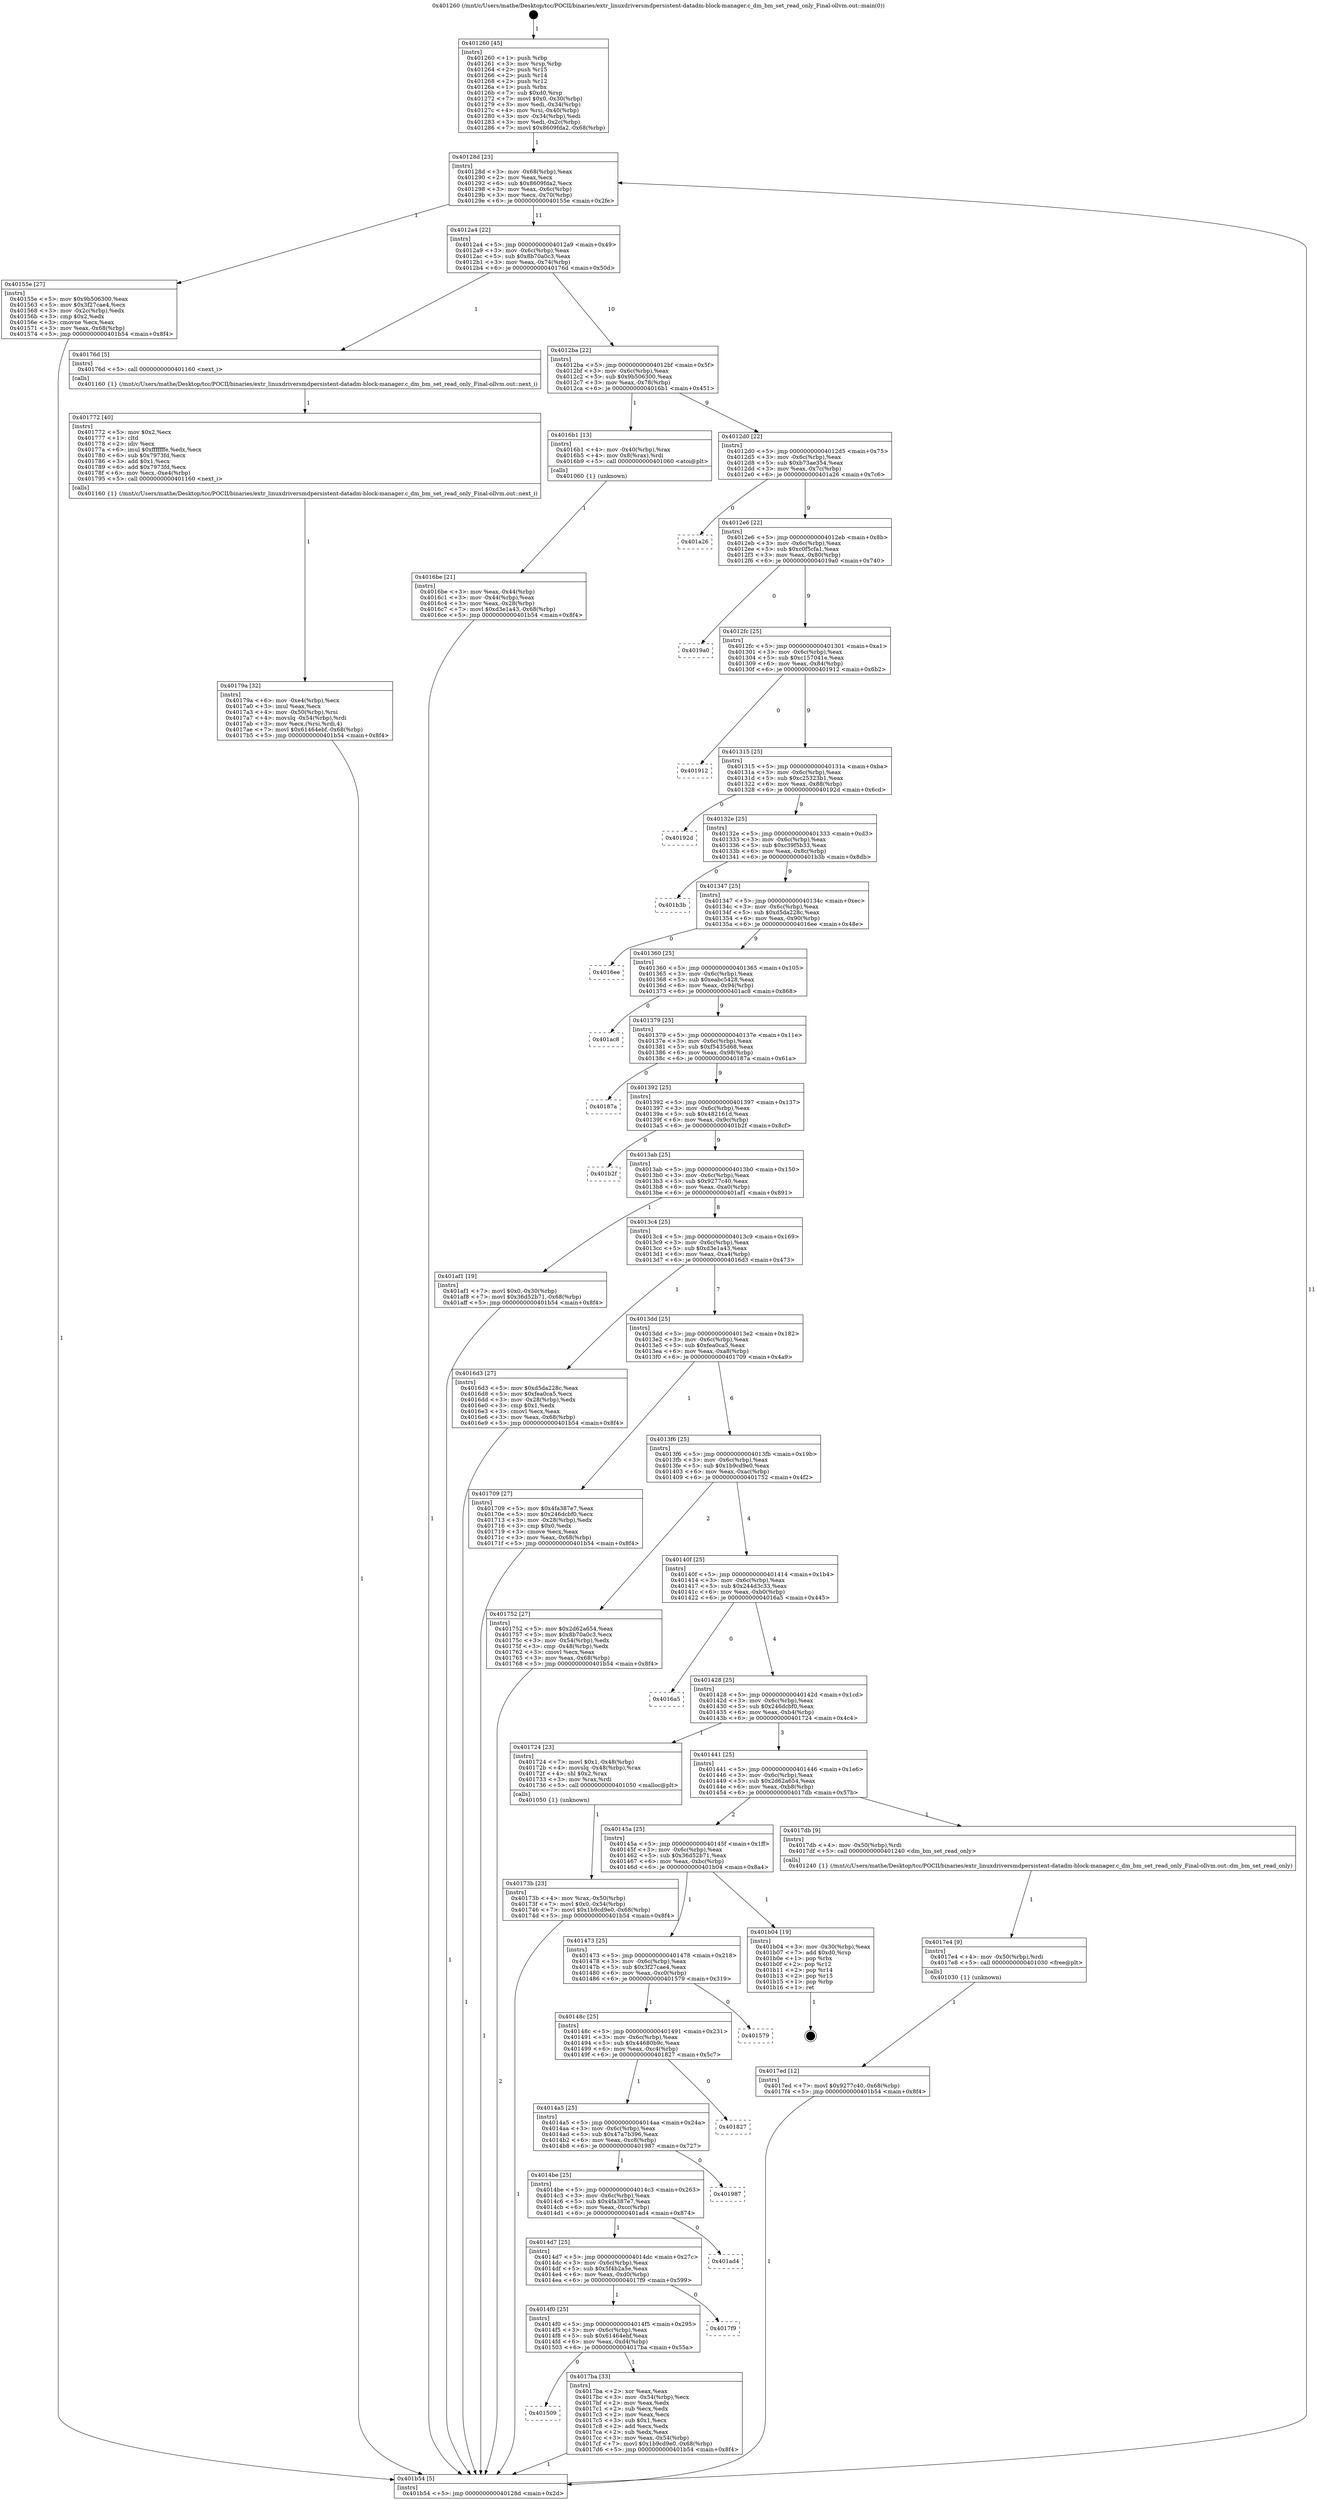 digraph "0x401260" {
  label = "0x401260 (/mnt/c/Users/mathe/Desktop/tcc/POCII/binaries/extr_linuxdriversmdpersistent-datadm-block-manager.c_dm_bm_set_read_only_Final-ollvm.out::main(0))"
  labelloc = "t"
  node[shape=record]

  Entry [label="",width=0.3,height=0.3,shape=circle,fillcolor=black,style=filled]
  "0x40128d" [label="{
     0x40128d [23]\l
     | [instrs]\l
     &nbsp;&nbsp;0x40128d \<+3\>: mov -0x68(%rbp),%eax\l
     &nbsp;&nbsp;0x401290 \<+2\>: mov %eax,%ecx\l
     &nbsp;&nbsp;0x401292 \<+6\>: sub $0x8609fda2,%ecx\l
     &nbsp;&nbsp;0x401298 \<+3\>: mov %eax,-0x6c(%rbp)\l
     &nbsp;&nbsp;0x40129b \<+3\>: mov %ecx,-0x70(%rbp)\l
     &nbsp;&nbsp;0x40129e \<+6\>: je 000000000040155e \<main+0x2fe\>\l
  }"]
  "0x40155e" [label="{
     0x40155e [27]\l
     | [instrs]\l
     &nbsp;&nbsp;0x40155e \<+5\>: mov $0x9b506300,%eax\l
     &nbsp;&nbsp;0x401563 \<+5\>: mov $0x3f27cae4,%ecx\l
     &nbsp;&nbsp;0x401568 \<+3\>: mov -0x2c(%rbp),%edx\l
     &nbsp;&nbsp;0x40156b \<+3\>: cmp $0x2,%edx\l
     &nbsp;&nbsp;0x40156e \<+3\>: cmovne %ecx,%eax\l
     &nbsp;&nbsp;0x401571 \<+3\>: mov %eax,-0x68(%rbp)\l
     &nbsp;&nbsp;0x401574 \<+5\>: jmp 0000000000401b54 \<main+0x8f4\>\l
  }"]
  "0x4012a4" [label="{
     0x4012a4 [22]\l
     | [instrs]\l
     &nbsp;&nbsp;0x4012a4 \<+5\>: jmp 00000000004012a9 \<main+0x49\>\l
     &nbsp;&nbsp;0x4012a9 \<+3\>: mov -0x6c(%rbp),%eax\l
     &nbsp;&nbsp;0x4012ac \<+5\>: sub $0x8b70a0c3,%eax\l
     &nbsp;&nbsp;0x4012b1 \<+3\>: mov %eax,-0x74(%rbp)\l
     &nbsp;&nbsp;0x4012b4 \<+6\>: je 000000000040176d \<main+0x50d\>\l
  }"]
  "0x401b54" [label="{
     0x401b54 [5]\l
     | [instrs]\l
     &nbsp;&nbsp;0x401b54 \<+5\>: jmp 000000000040128d \<main+0x2d\>\l
  }"]
  "0x401260" [label="{
     0x401260 [45]\l
     | [instrs]\l
     &nbsp;&nbsp;0x401260 \<+1\>: push %rbp\l
     &nbsp;&nbsp;0x401261 \<+3\>: mov %rsp,%rbp\l
     &nbsp;&nbsp;0x401264 \<+2\>: push %r15\l
     &nbsp;&nbsp;0x401266 \<+2\>: push %r14\l
     &nbsp;&nbsp;0x401268 \<+2\>: push %r12\l
     &nbsp;&nbsp;0x40126a \<+1\>: push %rbx\l
     &nbsp;&nbsp;0x40126b \<+7\>: sub $0xd0,%rsp\l
     &nbsp;&nbsp;0x401272 \<+7\>: movl $0x0,-0x30(%rbp)\l
     &nbsp;&nbsp;0x401279 \<+3\>: mov %edi,-0x34(%rbp)\l
     &nbsp;&nbsp;0x40127c \<+4\>: mov %rsi,-0x40(%rbp)\l
     &nbsp;&nbsp;0x401280 \<+3\>: mov -0x34(%rbp),%edi\l
     &nbsp;&nbsp;0x401283 \<+3\>: mov %edi,-0x2c(%rbp)\l
     &nbsp;&nbsp;0x401286 \<+7\>: movl $0x8609fda2,-0x68(%rbp)\l
  }"]
  Exit [label="",width=0.3,height=0.3,shape=circle,fillcolor=black,style=filled,peripheries=2]
  "0x40176d" [label="{
     0x40176d [5]\l
     | [instrs]\l
     &nbsp;&nbsp;0x40176d \<+5\>: call 0000000000401160 \<next_i\>\l
     | [calls]\l
     &nbsp;&nbsp;0x401160 \{1\} (/mnt/c/Users/mathe/Desktop/tcc/POCII/binaries/extr_linuxdriversmdpersistent-datadm-block-manager.c_dm_bm_set_read_only_Final-ollvm.out::next_i)\l
  }"]
  "0x4012ba" [label="{
     0x4012ba [22]\l
     | [instrs]\l
     &nbsp;&nbsp;0x4012ba \<+5\>: jmp 00000000004012bf \<main+0x5f\>\l
     &nbsp;&nbsp;0x4012bf \<+3\>: mov -0x6c(%rbp),%eax\l
     &nbsp;&nbsp;0x4012c2 \<+5\>: sub $0x9b506300,%eax\l
     &nbsp;&nbsp;0x4012c7 \<+3\>: mov %eax,-0x78(%rbp)\l
     &nbsp;&nbsp;0x4012ca \<+6\>: je 00000000004016b1 \<main+0x451\>\l
  }"]
  "0x4017ed" [label="{
     0x4017ed [12]\l
     | [instrs]\l
     &nbsp;&nbsp;0x4017ed \<+7\>: movl $0x9277c40,-0x68(%rbp)\l
     &nbsp;&nbsp;0x4017f4 \<+5\>: jmp 0000000000401b54 \<main+0x8f4\>\l
  }"]
  "0x4016b1" [label="{
     0x4016b1 [13]\l
     | [instrs]\l
     &nbsp;&nbsp;0x4016b1 \<+4\>: mov -0x40(%rbp),%rax\l
     &nbsp;&nbsp;0x4016b5 \<+4\>: mov 0x8(%rax),%rdi\l
     &nbsp;&nbsp;0x4016b9 \<+5\>: call 0000000000401060 \<atoi@plt\>\l
     | [calls]\l
     &nbsp;&nbsp;0x401060 \{1\} (unknown)\l
  }"]
  "0x4012d0" [label="{
     0x4012d0 [22]\l
     | [instrs]\l
     &nbsp;&nbsp;0x4012d0 \<+5\>: jmp 00000000004012d5 \<main+0x75\>\l
     &nbsp;&nbsp;0x4012d5 \<+3\>: mov -0x6c(%rbp),%eax\l
     &nbsp;&nbsp;0x4012d8 \<+5\>: sub $0xb73ae354,%eax\l
     &nbsp;&nbsp;0x4012dd \<+3\>: mov %eax,-0x7c(%rbp)\l
     &nbsp;&nbsp;0x4012e0 \<+6\>: je 0000000000401a26 \<main+0x7c6\>\l
  }"]
  "0x4016be" [label="{
     0x4016be [21]\l
     | [instrs]\l
     &nbsp;&nbsp;0x4016be \<+3\>: mov %eax,-0x44(%rbp)\l
     &nbsp;&nbsp;0x4016c1 \<+3\>: mov -0x44(%rbp),%eax\l
     &nbsp;&nbsp;0x4016c4 \<+3\>: mov %eax,-0x28(%rbp)\l
     &nbsp;&nbsp;0x4016c7 \<+7\>: movl $0xd3e1a43,-0x68(%rbp)\l
     &nbsp;&nbsp;0x4016ce \<+5\>: jmp 0000000000401b54 \<main+0x8f4\>\l
  }"]
  "0x4017e4" [label="{
     0x4017e4 [9]\l
     | [instrs]\l
     &nbsp;&nbsp;0x4017e4 \<+4\>: mov -0x50(%rbp),%rdi\l
     &nbsp;&nbsp;0x4017e8 \<+5\>: call 0000000000401030 \<free@plt\>\l
     | [calls]\l
     &nbsp;&nbsp;0x401030 \{1\} (unknown)\l
  }"]
  "0x401a26" [label="{
     0x401a26\l
  }", style=dashed]
  "0x4012e6" [label="{
     0x4012e6 [22]\l
     | [instrs]\l
     &nbsp;&nbsp;0x4012e6 \<+5\>: jmp 00000000004012eb \<main+0x8b\>\l
     &nbsp;&nbsp;0x4012eb \<+3\>: mov -0x6c(%rbp),%eax\l
     &nbsp;&nbsp;0x4012ee \<+5\>: sub $0xc0f5cfa1,%eax\l
     &nbsp;&nbsp;0x4012f3 \<+3\>: mov %eax,-0x80(%rbp)\l
     &nbsp;&nbsp;0x4012f6 \<+6\>: je 00000000004019a0 \<main+0x740\>\l
  }"]
  "0x401509" [label="{
     0x401509\l
  }", style=dashed]
  "0x4019a0" [label="{
     0x4019a0\l
  }", style=dashed]
  "0x4012fc" [label="{
     0x4012fc [25]\l
     | [instrs]\l
     &nbsp;&nbsp;0x4012fc \<+5\>: jmp 0000000000401301 \<main+0xa1\>\l
     &nbsp;&nbsp;0x401301 \<+3\>: mov -0x6c(%rbp),%eax\l
     &nbsp;&nbsp;0x401304 \<+5\>: sub $0xc157041e,%eax\l
     &nbsp;&nbsp;0x401309 \<+6\>: mov %eax,-0x84(%rbp)\l
     &nbsp;&nbsp;0x40130f \<+6\>: je 0000000000401912 \<main+0x6b2\>\l
  }"]
  "0x4017ba" [label="{
     0x4017ba [33]\l
     | [instrs]\l
     &nbsp;&nbsp;0x4017ba \<+2\>: xor %eax,%eax\l
     &nbsp;&nbsp;0x4017bc \<+3\>: mov -0x54(%rbp),%ecx\l
     &nbsp;&nbsp;0x4017bf \<+2\>: mov %eax,%edx\l
     &nbsp;&nbsp;0x4017c1 \<+2\>: sub %ecx,%edx\l
     &nbsp;&nbsp;0x4017c3 \<+2\>: mov %eax,%ecx\l
     &nbsp;&nbsp;0x4017c5 \<+3\>: sub $0x1,%ecx\l
     &nbsp;&nbsp;0x4017c8 \<+2\>: add %ecx,%edx\l
     &nbsp;&nbsp;0x4017ca \<+2\>: sub %edx,%eax\l
     &nbsp;&nbsp;0x4017cc \<+3\>: mov %eax,-0x54(%rbp)\l
     &nbsp;&nbsp;0x4017cf \<+7\>: movl $0x1b9cd9e0,-0x68(%rbp)\l
     &nbsp;&nbsp;0x4017d6 \<+5\>: jmp 0000000000401b54 \<main+0x8f4\>\l
  }"]
  "0x401912" [label="{
     0x401912\l
  }", style=dashed]
  "0x401315" [label="{
     0x401315 [25]\l
     | [instrs]\l
     &nbsp;&nbsp;0x401315 \<+5\>: jmp 000000000040131a \<main+0xba\>\l
     &nbsp;&nbsp;0x40131a \<+3\>: mov -0x6c(%rbp),%eax\l
     &nbsp;&nbsp;0x40131d \<+5\>: sub $0xc25323b1,%eax\l
     &nbsp;&nbsp;0x401322 \<+6\>: mov %eax,-0x88(%rbp)\l
     &nbsp;&nbsp;0x401328 \<+6\>: je 000000000040192d \<main+0x6cd\>\l
  }"]
  "0x4014f0" [label="{
     0x4014f0 [25]\l
     | [instrs]\l
     &nbsp;&nbsp;0x4014f0 \<+5\>: jmp 00000000004014f5 \<main+0x295\>\l
     &nbsp;&nbsp;0x4014f5 \<+3\>: mov -0x6c(%rbp),%eax\l
     &nbsp;&nbsp;0x4014f8 \<+5\>: sub $0x61464ebf,%eax\l
     &nbsp;&nbsp;0x4014fd \<+6\>: mov %eax,-0xd4(%rbp)\l
     &nbsp;&nbsp;0x401503 \<+6\>: je 00000000004017ba \<main+0x55a\>\l
  }"]
  "0x40192d" [label="{
     0x40192d\l
  }", style=dashed]
  "0x40132e" [label="{
     0x40132e [25]\l
     | [instrs]\l
     &nbsp;&nbsp;0x40132e \<+5\>: jmp 0000000000401333 \<main+0xd3\>\l
     &nbsp;&nbsp;0x401333 \<+3\>: mov -0x6c(%rbp),%eax\l
     &nbsp;&nbsp;0x401336 \<+5\>: sub $0xc39f5b33,%eax\l
     &nbsp;&nbsp;0x40133b \<+6\>: mov %eax,-0x8c(%rbp)\l
     &nbsp;&nbsp;0x401341 \<+6\>: je 0000000000401b3b \<main+0x8db\>\l
  }"]
  "0x4017f9" [label="{
     0x4017f9\l
  }", style=dashed]
  "0x401b3b" [label="{
     0x401b3b\l
  }", style=dashed]
  "0x401347" [label="{
     0x401347 [25]\l
     | [instrs]\l
     &nbsp;&nbsp;0x401347 \<+5\>: jmp 000000000040134c \<main+0xec\>\l
     &nbsp;&nbsp;0x40134c \<+3\>: mov -0x6c(%rbp),%eax\l
     &nbsp;&nbsp;0x40134f \<+5\>: sub $0xd5da228c,%eax\l
     &nbsp;&nbsp;0x401354 \<+6\>: mov %eax,-0x90(%rbp)\l
     &nbsp;&nbsp;0x40135a \<+6\>: je 00000000004016ee \<main+0x48e\>\l
  }"]
  "0x4014d7" [label="{
     0x4014d7 [25]\l
     | [instrs]\l
     &nbsp;&nbsp;0x4014d7 \<+5\>: jmp 00000000004014dc \<main+0x27c\>\l
     &nbsp;&nbsp;0x4014dc \<+3\>: mov -0x6c(%rbp),%eax\l
     &nbsp;&nbsp;0x4014df \<+5\>: sub $0x5f4b2a5e,%eax\l
     &nbsp;&nbsp;0x4014e4 \<+6\>: mov %eax,-0xd0(%rbp)\l
     &nbsp;&nbsp;0x4014ea \<+6\>: je 00000000004017f9 \<main+0x599\>\l
  }"]
  "0x4016ee" [label="{
     0x4016ee\l
  }", style=dashed]
  "0x401360" [label="{
     0x401360 [25]\l
     | [instrs]\l
     &nbsp;&nbsp;0x401360 \<+5\>: jmp 0000000000401365 \<main+0x105\>\l
     &nbsp;&nbsp;0x401365 \<+3\>: mov -0x6c(%rbp),%eax\l
     &nbsp;&nbsp;0x401368 \<+5\>: sub $0xeabc5428,%eax\l
     &nbsp;&nbsp;0x40136d \<+6\>: mov %eax,-0x94(%rbp)\l
     &nbsp;&nbsp;0x401373 \<+6\>: je 0000000000401ac8 \<main+0x868\>\l
  }"]
  "0x401ad4" [label="{
     0x401ad4\l
  }", style=dashed]
  "0x401ac8" [label="{
     0x401ac8\l
  }", style=dashed]
  "0x401379" [label="{
     0x401379 [25]\l
     | [instrs]\l
     &nbsp;&nbsp;0x401379 \<+5\>: jmp 000000000040137e \<main+0x11e\>\l
     &nbsp;&nbsp;0x40137e \<+3\>: mov -0x6c(%rbp),%eax\l
     &nbsp;&nbsp;0x401381 \<+5\>: sub $0xf5435d68,%eax\l
     &nbsp;&nbsp;0x401386 \<+6\>: mov %eax,-0x98(%rbp)\l
     &nbsp;&nbsp;0x40138c \<+6\>: je 000000000040187a \<main+0x61a\>\l
  }"]
  "0x4014be" [label="{
     0x4014be [25]\l
     | [instrs]\l
     &nbsp;&nbsp;0x4014be \<+5\>: jmp 00000000004014c3 \<main+0x263\>\l
     &nbsp;&nbsp;0x4014c3 \<+3\>: mov -0x6c(%rbp),%eax\l
     &nbsp;&nbsp;0x4014c6 \<+5\>: sub $0x4fa387e7,%eax\l
     &nbsp;&nbsp;0x4014cb \<+6\>: mov %eax,-0xcc(%rbp)\l
     &nbsp;&nbsp;0x4014d1 \<+6\>: je 0000000000401ad4 \<main+0x874\>\l
  }"]
  "0x40187a" [label="{
     0x40187a\l
  }", style=dashed]
  "0x401392" [label="{
     0x401392 [25]\l
     | [instrs]\l
     &nbsp;&nbsp;0x401392 \<+5\>: jmp 0000000000401397 \<main+0x137\>\l
     &nbsp;&nbsp;0x401397 \<+3\>: mov -0x6c(%rbp),%eax\l
     &nbsp;&nbsp;0x40139a \<+5\>: sub $0x482161d,%eax\l
     &nbsp;&nbsp;0x40139f \<+6\>: mov %eax,-0x9c(%rbp)\l
     &nbsp;&nbsp;0x4013a5 \<+6\>: je 0000000000401b2f \<main+0x8cf\>\l
  }"]
  "0x401987" [label="{
     0x401987\l
  }", style=dashed]
  "0x401b2f" [label="{
     0x401b2f\l
  }", style=dashed]
  "0x4013ab" [label="{
     0x4013ab [25]\l
     | [instrs]\l
     &nbsp;&nbsp;0x4013ab \<+5\>: jmp 00000000004013b0 \<main+0x150\>\l
     &nbsp;&nbsp;0x4013b0 \<+3\>: mov -0x6c(%rbp),%eax\l
     &nbsp;&nbsp;0x4013b3 \<+5\>: sub $0x9277c40,%eax\l
     &nbsp;&nbsp;0x4013b8 \<+6\>: mov %eax,-0xa0(%rbp)\l
     &nbsp;&nbsp;0x4013be \<+6\>: je 0000000000401af1 \<main+0x891\>\l
  }"]
  "0x4014a5" [label="{
     0x4014a5 [25]\l
     | [instrs]\l
     &nbsp;&nbsp;0x4014a5 \<+5\>: jmp 00000000004014aa \<main+0x24a\>\l
     &nbsp;&nbsp;0x4014aa \<+3\>: mov -0x6c(%rbp),%eax\l
     &nbsp;&nbsp;0x4014ad \<+5\>: sub $0x47a7b396,%eax\l
     &nbsp;&nbsp;0x4014b2 \<+6\>: mov %eax,-0xc8(%rbp)\l
     &nbsp;&nbsp;0x4014b8 \<+6\>: je 0000000000401987 \<main+0x727\>\l
  }"]
  "0x401af1" [label="{
     0x401af1 [19]\l
     | [instrs]\l
     &nbsp;&nbsp;0x401af1 \<+7\>: movl $0x0,-0x30(%rbp)\l
     &nbsp;&nbsp;0x401af8 \<+7\>: movl $0x36d52b71,-0x68(%rbp)\l
     &nbsp;&nbsp;0x401aff \<+5\>: jmp 0000000000401b54 \<main+0x8f4\>\l
  }"]
  "0x4013c4" [label="{
     0x4013c4 [25]\l
     | [instrs]\l
     &nbsp;&nbsp;0x4013c4 \<+5\>: jmp 00000000004013c9 \<main+0x169\>\l
     &nbsp;&nbsp;0x4013c9 \<+3\>: mov -0x6c(%rbp),%eax\l
     &nbsp;&nbsp;0x4013cc \<+5\>: sub $0xd3e1a43,%eax\l
     &nbsp;&nbsp;0x4013d1 \<+6\>: mov %eax,-0xa4(%rbp)\l
     &nbsp;&nbsp;0x4013d7 \<+6\>: je 00000000004016d3 \<main+0x473\>\l
  }"]
  "0x401827" [label="{
     0x401827\l
  }", style=dashed]
  "0x4016d3" [label="{
     0x4016d3 [27]\l
     | [instrs]\l
     &nbsp;&nbsp;0x4016d3 \<+5\>: mov $0xd5da228c,%eax\l
     &nbsp;&nbsp;0x4016d8 \<+5\>: mov $0xfea0ca5,%ecx\l
     &nbsp;&nbsp;0x4016dd \<+3\>: mov -0x28(%rbp),%edx\l
     &nbsp;&nbsp;0x4016e0 \<+3\>: cmp $0x1,%edx\l
     &nbsp;&nbsp;0x4016e3 \<+3\>: cmovl %ecx,%eax\l
     &nbsp;&nbsp;0x4016e6 \<+3\>: mov %eax,-0x68(%rbp)\l
     &nbsp;&nbsp;0x4016e9 \<+5\>: jmp 0000000000401b54 \<main+0x8f4\>\l
  }"]
  "0x4013dd" [label="{
     0x4013dd [25]\l
     | [instrs]\l
     &nbsp;&nbsp;0x4013dd \<+5\>: jmp 00000000004013e2 \<main+0x182\>\l
     &nbsp;&nbsp;0x4013e2 \<+3\>: mov -0x6c(%rbp),%eax\l
     &nbsp;&nbsp;0x4013e5 \<+5\>: sub $0xfea0ca5,%eax\l
     &nbsp;&nbsp;0x4013ea \<+6\>: mov %eax,-0xa8(%rbp)\l
     &nbsp;&nbsp;0x4013f0 \<+6\>: je 0000000000401709 \<main+0x4a9\>\l
  }"]
  "0x40148c" [label="{
     0x40148c [25]\l
     | [instrs]\l
     &nbsp;&nbsp;0x40148c \<+5\>: jmp 0000000000401491 \<main+0x231\>\l
     &nbsp;&nbsp;0x401491 \<+3\>: mov -0x6c(%rbp),%eax\l
     &nbsp;&nbsp;0x401494 \<+5\>: sub $0x44680b9c,%eax\l
     &nbsp;&nbsp;0x401499 \<+6\>: mov %eax,-0xc4(%rbp)\l
     &nbsp;&nbsp;0x40149f \<+6\>: je 0000000000401827 \<main+0x5c7\>\l
  }"]
  "0x401709" [label="{
     0x401709 [27]\l
     | [instrs]\l
     &nbsp;&nbsp;0x401709 \<+5\>: mov $0x4fa387e7,%eax\l
     &nbsp;&nbsp;0x40170e \<+5\>: mov $0x246dcbf0,%ecx\l
     &nbsp;&nbsp;0x401713 \<+3\>: mov -0x28(%rbp),%edx\l
     &nbsp;&nbsp;0x401716 \<+3\>: cmp $0x0,%edx\l
     &nbsp;&nbsp;0x401719 \<+3\>: cmove %ecx,%eax\l
     &nbsp;&nbsp;0x40171c \<+3\>: mov %eax,-0x68(%rbp)\l
     &nbsp;&nbsp;0x40171f \<+5\>: jmp 0000000000401b54 \<main+0x8f4\>\l
  }"]
  "0x4013f6" [label="{
     0x4013f6 [25]\l
     | [instrs]\l
     &nbsp;&nbsp;0x4013f6 \<+5\>: jmp 00000000004013fb \<main+0x19b\>\l
     &nbsp;&nbsp;0x4013fb \<+3\>: mov -0x6c(%rbp),%eax\l
     &nbsp;&nbsp;0x4013fe \<+5\>: sub $0x1b9cd9e0,%eax\l
     &nbsp;&nbsp;0x401403 \<+6\>: mov %eax,-0xac(%rbp)\l
     &nbsp;&nbsp;0x401409 \<+6\>: je 0000000000401752 \<main+0x4f2\>\l
  }"]
  "0x401579" [label="{
     0x401579\l
  }", style=dashed]
  "0x401752" [label="{
     0x401752 [27]\l
     | [instrs]\l
     &nbsp;&nbsp;0x401752 \<+5\>: mov $0x2d62a654,%eax\l
     &nbsp;&nbsp;0x401757 \<+5\>: mov $0x8b70a0c3,%ecx\l
     &nbsp;&nbsp;0x40175c \<+3\>: mov -0x54(%rbp),%edx\l
     &nbsp;&nbsp;0x40175f \<+3\>: cmp -0x48(%rbp),%edx\l
     &nbsp;&nbsp;0x401762 \<+3\>: cmovl %ecx,%eax\l
     &nbsp;&nbsp;0x401765 \<+3\>: mov %eax,-0x68(%rbp)\l
     &nbsp;&nbsp;0x401768 \<+5\>: jmp 0000000000401b54 \<main+0x8f4\>\l
  }"]
  "0x40140f" [label="{
     0x40140f [25]\l
     | [instrs]\l
     &nbsp;&nbsp;0x40140f \<+5\>: jmp 0000000000401414 \<main+0x1b4\>\l
     &nbsp;&nbsp;0x401414 \<+3\>: mov -0x6c(%rbp),%eax\l
     &nbsp;&nbsp;0x401417 \<+5\>: sub $0x244d3c33,%eax\l
     &nbsp;&nbsp;0x40141c \<+6\>: mov %eax,-0xb0(%rbp)\l
     &nbsp;&nbsp;0x401422 \<+6\>: je 00000000004016a5 \<main+0x445\>\l
  }"]
  "0x401473" [label="{
     0x401473 [25]\l
     | [instrs]\l
     &nbsp;&nbsp;0x401473 \<+5\>: jmp 0000000000401478 \<main+0x218\>\l
     &nbsp;&nbsp;0x401478 \<+3\>: mov -0x6c(%rbp),%eax\l
     &nbsp;&nbsp;0x40147b \<+5\>: sub $0x3f27cae4,%eax\l
     &nbsp;&nbsp;0x401480 \<+6\>: mov %eax,-0xc0(%rbp)\l
     &nbsp;&nbsp;0x401486 \<+6\>: je 0000000000401579 \<main+0x319\>\l
  }"]
  "0x4016a5" [label="{
     0x4016a5\l
  }", style=dashed]
  "0x401428" [label="{
     0x401428 [25]\l
     | [instrs]\l
     &nbsp;&nbsp;0x401428 \<+5\>: jmp 000000000040142d \<main+0x1cd\>\l
     &nbsp;&nbsp;0x40142d \<+3\>: mov -0x6c(%rbp),%eax\l
     &nbsp;&nbsp;0x401430 \<+5\>: sub $0x246dcbf0,%eax\l
     &nbsp;&nbsp;0x401435 \<+6\>: mov %eax,-0xb4(%rbp)\l
     &nbsp;&nbsp;0x40143b \<+6\>: je 0000000000401724 \<main+0x4c4\>\l
  }"]
  "0x401b04" [label="{
     0x401b04 [19]\l
     | [instrs]\l
     &nbsp;&nbsp;0x401b04 \<+3\>: mov -0x30(%rbp),%eax\l
     &nbsp;&nbsp;0x401b07 \<+7\>: add $0xd0,%rsp\l
     &nbsp;&nbsp;0x401b0e \<+1\>: pop %rbx\l
     &nbsp;&nbsp;0x401b0f \<+2\>: pop %r12\l
     &nbsp;&nbsp;0x401b11 \<+2\>: pop %r14\l
     &nbsp;&nbsp;0x401b13 \<+2\>: pop %r15\l
     &nbsp;&nbsp;0x401b15 \<+1\>: pop %rbp\l
     &nbsp;&nbsp;0x401b16 \<+1\>: ret\l
  }"]
  "0x401724" [label="{
     0x401724 [23]\l
     | [instrs]\l
     &nbsp;&nbsp;0x401724 \<+7\>: movl $0x1,-0x48(%rbp)\l
     &nbsp;&nbsp;0x40172b \<+4\>: movslq -0x48(%rbp),%rax\l
     &nbsp;&nbsp;0x40172f \<+4\>: shl $0x2,%rax\l
     &nbsp;&nbsp;0x401733 \<+3\>: mov %rax,%rdi\l
     &nbsp;&nbsp;0x401736 \<+5\>: call 0000000000401050 \<malloc@plt\>\l
     | [calls]\l
     &nbsp;&nbsp;0x401050 \{1\} (unknown)\l
  }"]
  "0x401441" [label="{
     0x401441 [25]\l
     | [instrs]\l
     &nbsp;&nbsp;0x401441 \<+5\>: jmp 0000000000401446 \<main+0x1e6\>\l
     &nbsp;&nbsp;0x401446 \<+3\>: mov -0x6c(%rbp),%eax\l
     &nbsp;&nbsp;0x401449 \<+5\>: sub $0x2d62a654,%eax\l
     &nbsp;&nbsp;0x40144e \<+6\>: mov %eax,-0xb8(%rbp)\l
     &nbsp;&nbsp;0x401454 \<+6\>: je 00000000004017db \<main+0x57b\>\l
  }"]
  "0x40173b" [label="{
     0x40173b [23]\l
     | [instrs]\l
     &nbsp;&nbsp;0x40173b \<+4\>: mov %rax,-0x50(%rbp)\l
     &nbsp;&nbsp;0x40173f \<+7\>: movl $0x0,-0x54(%rbp)\l
     &nbsp;&nbsp;0x401746 \<+7\>: movl $0x1b9cd9e0,-0x68(%rbp)\l
     &nbsp;&nbsp;0x40174d \<+5\>: jmp 0000000000401b54 \<main+0x8f4\>\l
  }"]
  "0x401772" [label="{
     0x401772 [40]\l
     | [instrs]\l
     &nbsp;&nbsp;0x401772 \<+5\>: mov $0x2,%ecx\l
     &nbsp;&nbsp;0x401777 \<+1\>: cltd\l
     &nbsp;&nbsp;0x401778 \<+2\>: idiv %ecx\l
     &nbsp;&nbsp;0x40177a \<+6\>: imul $0xfffffffe,%edx,%ecx\l
     &nbsp;&nbsp;0x401780 \<+6\>: sub $0x7973fd,%ecx\l
     &nbsp;&nbsp;0x401786 \<+3\>: add $0x1,%ecx\l
     &nbsp;&nbsp;0x401789 \<+6\>: add $0x7973fd,%ecx\l
     &nbsp;&nbsp;0x40178f \<+6\>: mov %ecx,-0xe4(%rbp)\l
     &nbsp;&nbsp;0x401795 \<+5\>: call 0000000000401160 \<next_i\>\l
     | [calls]\l
     &nbsp;&nbsp;0x401160 \{1\} (/mnt/c/Users/mathe/Desktop/tcc/POCII/binaries/extr_linuxdriversmdpersistent-datadm-block-manager.c_dm_bm_set_read_only_Final-ollvm.out::next_i)\l
  }"]
  "0x40179a" [label="{
     0x40179a [32]\l
     | [instrs]\l
     &nbsp;&nbsp;0x40179a \<+6\>: mov -0xe4(%rbp),%ecx\l
     &nbsp;&nbsp;0x4017a0 \<+3\>: imul %eax,%ecx\l
     &nbsp;&nbsp;0x4017a3 \<+4\>: mov -0x50(%rbp),%rsi\l
     &nbsp;&nbsp;0x4017a7 \<+4\>: movslq -0x54(%rbp),%rdi\l
     &nbsp;&nbsp;0x4017ab \<+3\>: mov %ecx,(%rsi,%rdi,4)\l
     &nbsp;&nbsp;0x4017ae \<+7\>: movl $0x61464ebf,-0x68(%rbp)\l
     &nbsp;&nbsp;0x4017b5 \<+5\>: jmp 0000000000401b54 \<main+0x8f4\>\l
  }"]
  "0x40145a" [label="{
     0x40145a [25]\l
     | [instrs]\l
     &nbsp;&nbsp;0x40145a \<+5\>: jmp 000000000040145f \<main+0x1ff\>\l
     &nbsp;&nbsp;0x40145f \<+3\>: mov -0x6c(%rbp),%eax\l
     &nbsp;&nbsp;0x401462 \<+5\>: sub $0x36d52b71,%eax\l
     &nbsp;&nbsp;0x401467 \<+6\>: mov %eax,-0xbc(%rbp)\l
     &nbsp;&nbsp;0x40146d \<+6\>: je 0000000000401b04 \<main+0x8a4\>\l
  }"]
  "0x4017db" [label="{
     0x4017db [9]\l
     | [instrs]\l
     &nbsp;&nbsp;0x4017db \<+4\>: mov -0x50(%rbp),%rdi\l
     &nbsp;&nbsp;0x4017df \<+5\>: call 0000000000401240 \<dm_bm_set_read_only\>\l
     | [calls]\l
     &nbsp;&nbsp;0x401240 \{1\} (/mnt/c/Users/mathe/Desktop/tcc/POCII/binaries/extr_linuxdriversmdpersistent-datadm-block-manager.c_dm_bm_set_read_only_Final-ollvm.out::dm_bm_set_read_only)\l
  }"]
  Entry -> "0x401260" [label=" 1"]
  "0x40128d" -> "0x40155e" [label=" 1"]
  "0x40128d" -> "0x4012a4" [label=" 11"]
  "0x40155e" -> "0x401b54" [label=" 1"]
  "0x401260" -> "0x40128d" [label=" 1"]
  "0x401b54" -> "0x40128d" [label=" 11"]
  "0x401b04" -> Exit [label=" 1"]
  "0x4012a4" -> "0x40176d" [label=" 1"]
  "0x4012a4" -> "0x4012ba" [label=" 10"]
  "0x401af1" -> "0x401b54" [label=" 1"]
  "0x4012ba" -> "0x4016b1" [label=" 1"]
  "0x4012ba" -> "0x4012d0" [label=" 9"]
  "0x4016b1" -> "0x4016be" [label=" 1"]
  "0x4016be" -> "0x401b54" [label=" 1"]
  "0x4017ed" -> "0x401b54" [label=" 1"]
  "0x4012d0" -> "0x401a26" [label=" 0"]
  "0x4012d0" -> "0x4012e6" [label=" 9"]
  "0x4017e4" -> "0x4017ed" [label=" 1"]
  "0x4012e6" -> "0x4019a0" [label=" 0"]
  "0x4012e6" -> "0x4012fc" [label=" 9"]
  "0x4017db" -> "0x4017e4" [label=" 1"]
  "0x4012fc" -> "0x401912" [label=" 0"]
  "0x4012fc" -> "0x401315" [label=" 9"]
  "0x4017ba" -> "0x401b54" [label=" 1"]
  "0x401315" -> "0x40192d" [label=" 0"]
  "0x401315" -> "0x40132e" [label=" 9"]
  "0x4014f0" -> "0x4017ba" [label=" 1"]
  "0x40132e" -> "0x401b3b" [label=" 0"]
  "0x40132e" -> "0x401347" [label=" 9"]
  "0x4014f0" -> "0x401509" [label=" 0"]
  "0x401347" -> "0x4016ee" [label=" 0"]
  "0x401347" -> "0x401360" [label=" 9"]
  "0x4014d7" -> "0x4017f9" [label=" 0"]
  "0x401360" -> "0x401ac8" [label=" 0"]
  "0x401360" -> "0x401379" [label=" 9"]
  "0x4014d7" -> "0x4014f0" [label=" 1"]
  "0x401379" -> "0x40187a" [label=" 0"]
  "0x401379" -> "0x401392" [label=" 9"]
  "0x4014be" -> "0x401ad4" [label=" 0"]
  "0x401392" -> "0x401b2f" [label=" 0"]
  "0x401392" -> "0x4013ab" [label=" 9"]
  "0x4014be" -> "0x4014d7" [label=" 1"]
  "0x4013ab" -> "0x401af1" [label=" 1"]
  "0x4013ab" -> "0x4013c4" [label=" 8"]
  "0x4014a5" -> "0x401987" [label=" 0"]
  "0x4013c4" -> "0x4016d3" [label=" 1"]
  "0x4013c4" -> "0x4013dd" [label=" 7"]
  "0x4016d3" -> "0x401b54" [label=" 1"]
  "0x4014a5" -> "0x4014be" [label=" 1"]
  "0x4013dd" -> "0x401709" [label=" 1"]
  "0x4013dd" -> "0x4013f6" [label=" 6"]
  "0x401709" -> "0x401b54" [label=" 1"]
  "0x40148c" -> "0x401827" [label=" 0"]
  "0x4013f6" -> "0x401752" [label=" 2"]
  "0x4013f6" -> "0x40140f" [label=" 4"]
  "0x40148c" -> "0x4014a5" [label=" 1"]
  "0x40140f" -> "0x4016a5" [label=" 0"]
  "0x40140f" -> "0x401428" [label=" 4"]
  "0x401473" -> "0x401579" [label=" 0"]
  "0x401428" -> "0x401724" [label=" 1"]
  "0x401428" -> "0x401441" [label=" 3"]
  "0x401724" -> "0x40173b" [label=" 1"]
  "0x40173b" -> "0x401b54" [label=" 1"]
  "0x401752" -> "0x401b54" [label=" 2"]
  "0x40176d" -> "0x401772" [label=" 1"]
  "0x401772" -> "0x40179a" [label=" 1"]
  "0x40179a" -> "0x401b54" [label=" 1"]
  "0x401473" -> "0x40148c" [label=" 1"]
  "0x401441" -> "0x4017db" [label=" 1"]
  "0x401441" -> "0x40145a" [label=" 2"]
  "0x40145a" -> "0x401473" [label=" 1"]
  "0x40145a" -> "0x401b04" [label=" 1"]
}

